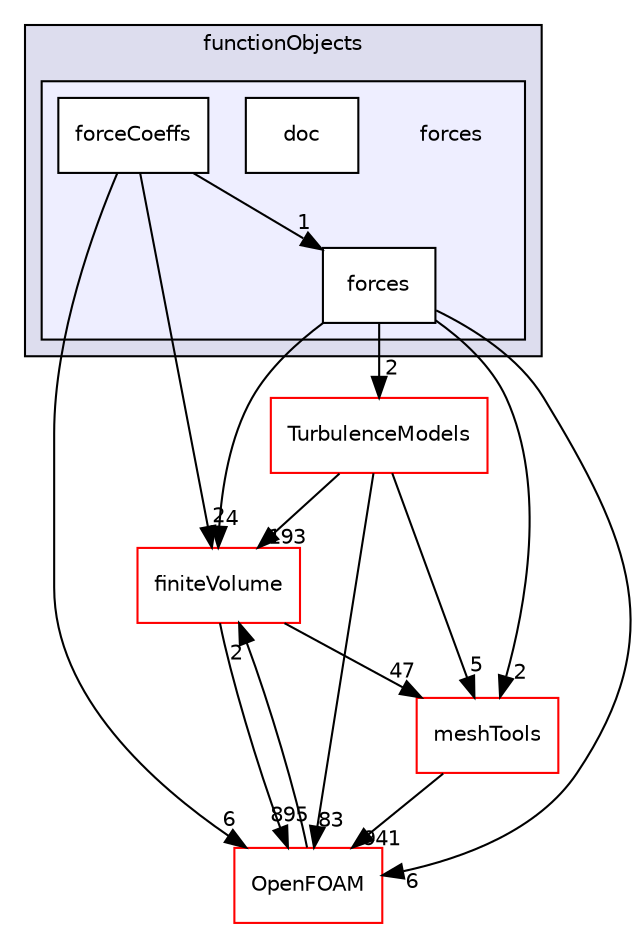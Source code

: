 digraph "src/functionObjects/forces" {
  bgcolor=transparent;
  compound=true
  node [ fontsize="10", fontname="Helvetica"];
  edge [ labelfontsize="10", labelfontname="Helvetica"];
  subgraph clusterdir_de23f6d4f0962ea995903f5110543226 {
    graph [ bgcolor="#ddddee", pencolor="black", label="functionObjects" fontname="Helvetica", fontsize="10", URL="dir_de23f6d4f0962ea995903f5110543226.html"]
  subgraph clusterdir_ba1ab3b9ed2422fc501bccc3fa5b3296 {
    graph [ bgcolor="#eeeeff", pencolor="black", label="" URL="dir_ba1ab3b9ed2422fc501bccc3fa5b3296.html"];
    dir_ba1ab3b9ed2422fc501bccc3fa5b3296 [shape=plaintext label="forces"];
    dir_e092991be0f7720f8cb56758c1eeaa76 [shape=box label="doc" color="black" fillcolor="white" style="filled" URL="dir_e092991be0f7720f8cb56758c1eeaa76.html"];
    dir_f5985881ece82a93d5b1c5a3ea50f345 [shape=box label="forceCoeffs" color="black" fillcolor="white" style="filled" URL="dir_f5985881ece82a93d5b1c5a3ea50f345.html"];
    dir_d708f49a416a603efd0c2ccc36d38540 [shape=box label="forces" color="black" fillcolor="white" style="filled" URL="dir_d708f49a416a603efd0c2ccc36d38540.html"];
  }
  }
  dir_9bd15774b555cf7259a6fa18f99fe99b [shape=box label="finiteVolume" color="red" URL="dir_9bd15774b555cf7259a6fa18f99fe99b.html"];
  dir_ae30ad0bef50cf391b24c614251bb9fd [shape=box label="meshTools" color="red" URL="dir_ae30ad0bef50cf391b24c614251bb9fd.html"];
  dir_1eda626aeac0f0ad2848c36acaa5d501 [shape=box label="TurbulenceModels" color="red" URL="dir_1eda626aeac0f0ad2848c36acaa5d501.html"];
  dir_c5473ff19b20e6ec4dfe5c310b3778a8 [shape=box label="OpenFOAM" color="red" URL="dir_c5473ff19b20e6ec4dfe5c310b3778a8.html"];
  dir_9bd15774b555cf7259a6fa18f99fe99b->dir_ae30ad0bef50cf391b24c614251bb9fd [headlabel="47", labeldistance=1.5 headhref="dir_000814_001949.html"];
  dir_9bd15774b555cf7259a6fa18f99fe99b->dir_c5473ff19b20e6ec4dfe5c310b3778a8 [headlabel="895", labeldistance=1.5 headhref="dir_000814_002151.html"];
  dir_ae30ad0bef50cf391b24c614251bb9fd->dir_c5473ff19b20e6ec4dfe5c310b3778a8 [headlabel="941", labeldistance=1.5 headhref="dir_001949_002151.html"];
  dir_1eda626aeac0f0ad2848c36acaa5d501->dir_9bd15774b555cf7259a6fa18f99fe99b [headlabel="193", labeldistance=1.5 headhref="dir_002933_000814.html"];
  dir_1eda626aeac0f0ad2848c36acaa5d501->dir_ae30ad0bef50cf391b24c614251bb9fd [headlabel="5", labeldistance=1.5 headhref="dir_002933_001949.html"];
  dir_1eda626aeac0f0ad2848c36acaa5d501->dir_c5473ff19b20e6ec4dfe5c310b3778a8 [headlabel="83", labeldistance=1.5 headhref="dir_002933_002151.html"];
  dir_c5473ff19b20e6ec4dfe5c310b3778a8->dir_9bd15774b555cf7259a6fa18f99fe99b [headlabel="2", labeldistance=1.5 headhref="dir_002151_000814.html"];
  dir_d708f49a416a603efd0c2ccc36d38540->dir_9bd15774b555cf7259a6fa18f99fe99b [headlabel="4", labeldistance=1.5 headhref="dir_001343_000814.html"];
  dir_d708f49a416a603efd0c2ccc36d38540->dir_ae30ad0bef50cf391b24c614251bb9fd [headlabel="2", labeldistance=1.5 headhref="dir_001343_001949.html"];
  dir_d708f49a416a603efd0c2ccc36d38540->dir_1eda626aeac0f0ad2848c36acaa5d501 [headlabel="2", labeldistance=1.5 headhref="dir_001343_002933.html"];
  dir_d708f49a416a603efd0c2ccc36d38540->dir_c5473ff19b20e6ec4dfe5c310b3778a8 [headlabel="6", labeldistance=1.5 headhref="dir_001343_002151.html"];
  dir_f5985881ece82a93d5b1c5a3ea50f345->dir_9bd15774b555cf7259a6fa18f99fe99b [headlabel="2", labeldistance=1.5 headhref="dir_001342_000814.html"];
  dir_f5985881ece82a93d5b1c5a3ea50f345->dir_c5473ff19b20e6ec4dfe5c310b3778a8 [headlabel="6", labeldistance=1.5 headhref="dir_001342_002151.html"];
  dir_f5985881ece82a93d5b1c5a3ea50f345->dir_d708f49a416a603efd0c2ccc36d38540 [headlabel="1", labeldistance=1.5 headhref="dir_001342_001343.html"];
}
